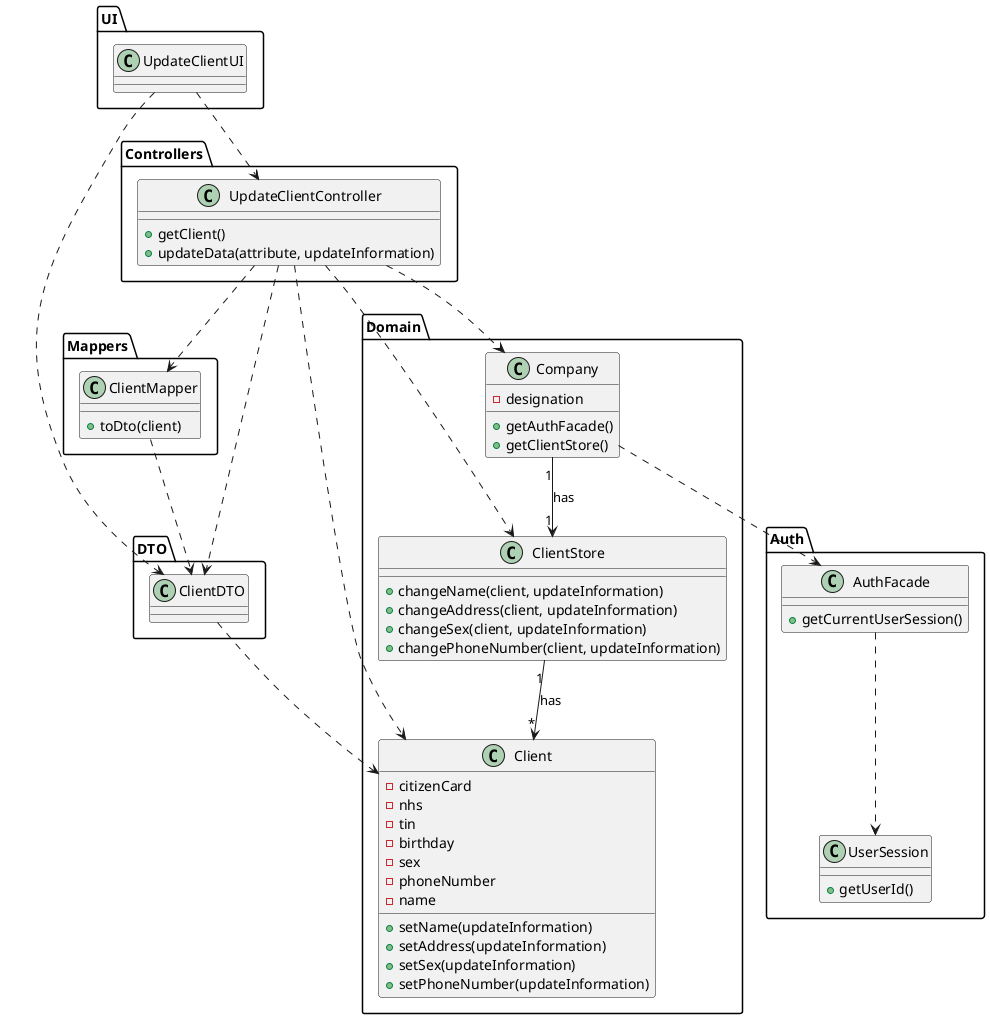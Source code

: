 @startuml
package UI{
    Class UpdateClientUI
}
package Controllers{
    Class UpdateClientController
}

package Domain{
    Class Company
    Class Client
    Class ClientStore
}

package DTO{
    Class ClientDTO
}

package Mappers{
    Class ClientMapper
}

package Auth{
    Class AuthFacade
    Class UserSession
}

UpdateClientUI ..> UpdateClientController
UpdateClientUI ..> ClientDTO
UpdateClientController..>Company
UpdateClientController..>ClientDTO
UpdateClientController..>ClientMapper
UpdateClientController..>ClientStore
UpdateClientController..>Client

UpdateClientController : +getClient()
UpdateClientController : +updateData(attribute, updateInformation)

AuthFacade : +getCurrentUserSession()

UserSession : +getUserId()

ClientMapper : +toDto(client)

Client : +setName(updateInformation)
Client : +setAddress(updateInformation)
Client : +setSex(updateInformation)
Client : +setPhoneNumber(updateInformation)
Client : -citizenCard
Client : -nhs
Client : -tin
Client : -birthday
Client : -sex
Client : -phoneNumber
Client : -name

ClientDTO..>Client

ClientStore : +changeName(client, updateInformation)
ClientStore : +changeAddress(client, updateInformation)
ClientStore : +changeSex(client, updateInformation)
ClientStore : +changePhoneNumber(client, updateInformation)

Company : +getAuthFacade()
Company : +getClientStore()
Company : -designation
Company"1" --> "1"ClientStore: has

ClientStore"1" --> "*"Client: has

Company..>AuthFacade
AuthFacade..>UserSession

ClientMapper..>ClientDTO
@enduml
